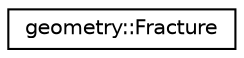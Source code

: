 digraph "Graphical Class Hierarchy"
{
  edge [fontname="Helvetica",fontsize="10",labelfontname="Helvetica",labelfontsize="10"];
  node [fontname="Helvetica",fontsize="10",shape=record];
  rankdir="LR";
  Node0 [label="geometry::Fracture",height=0.2,width=0.4,color="black", fillcolor="white", style="filled",URL="$classgeometry_1_1Fracture.html",tooltip="A class for fracture state of bonds. "];
}
